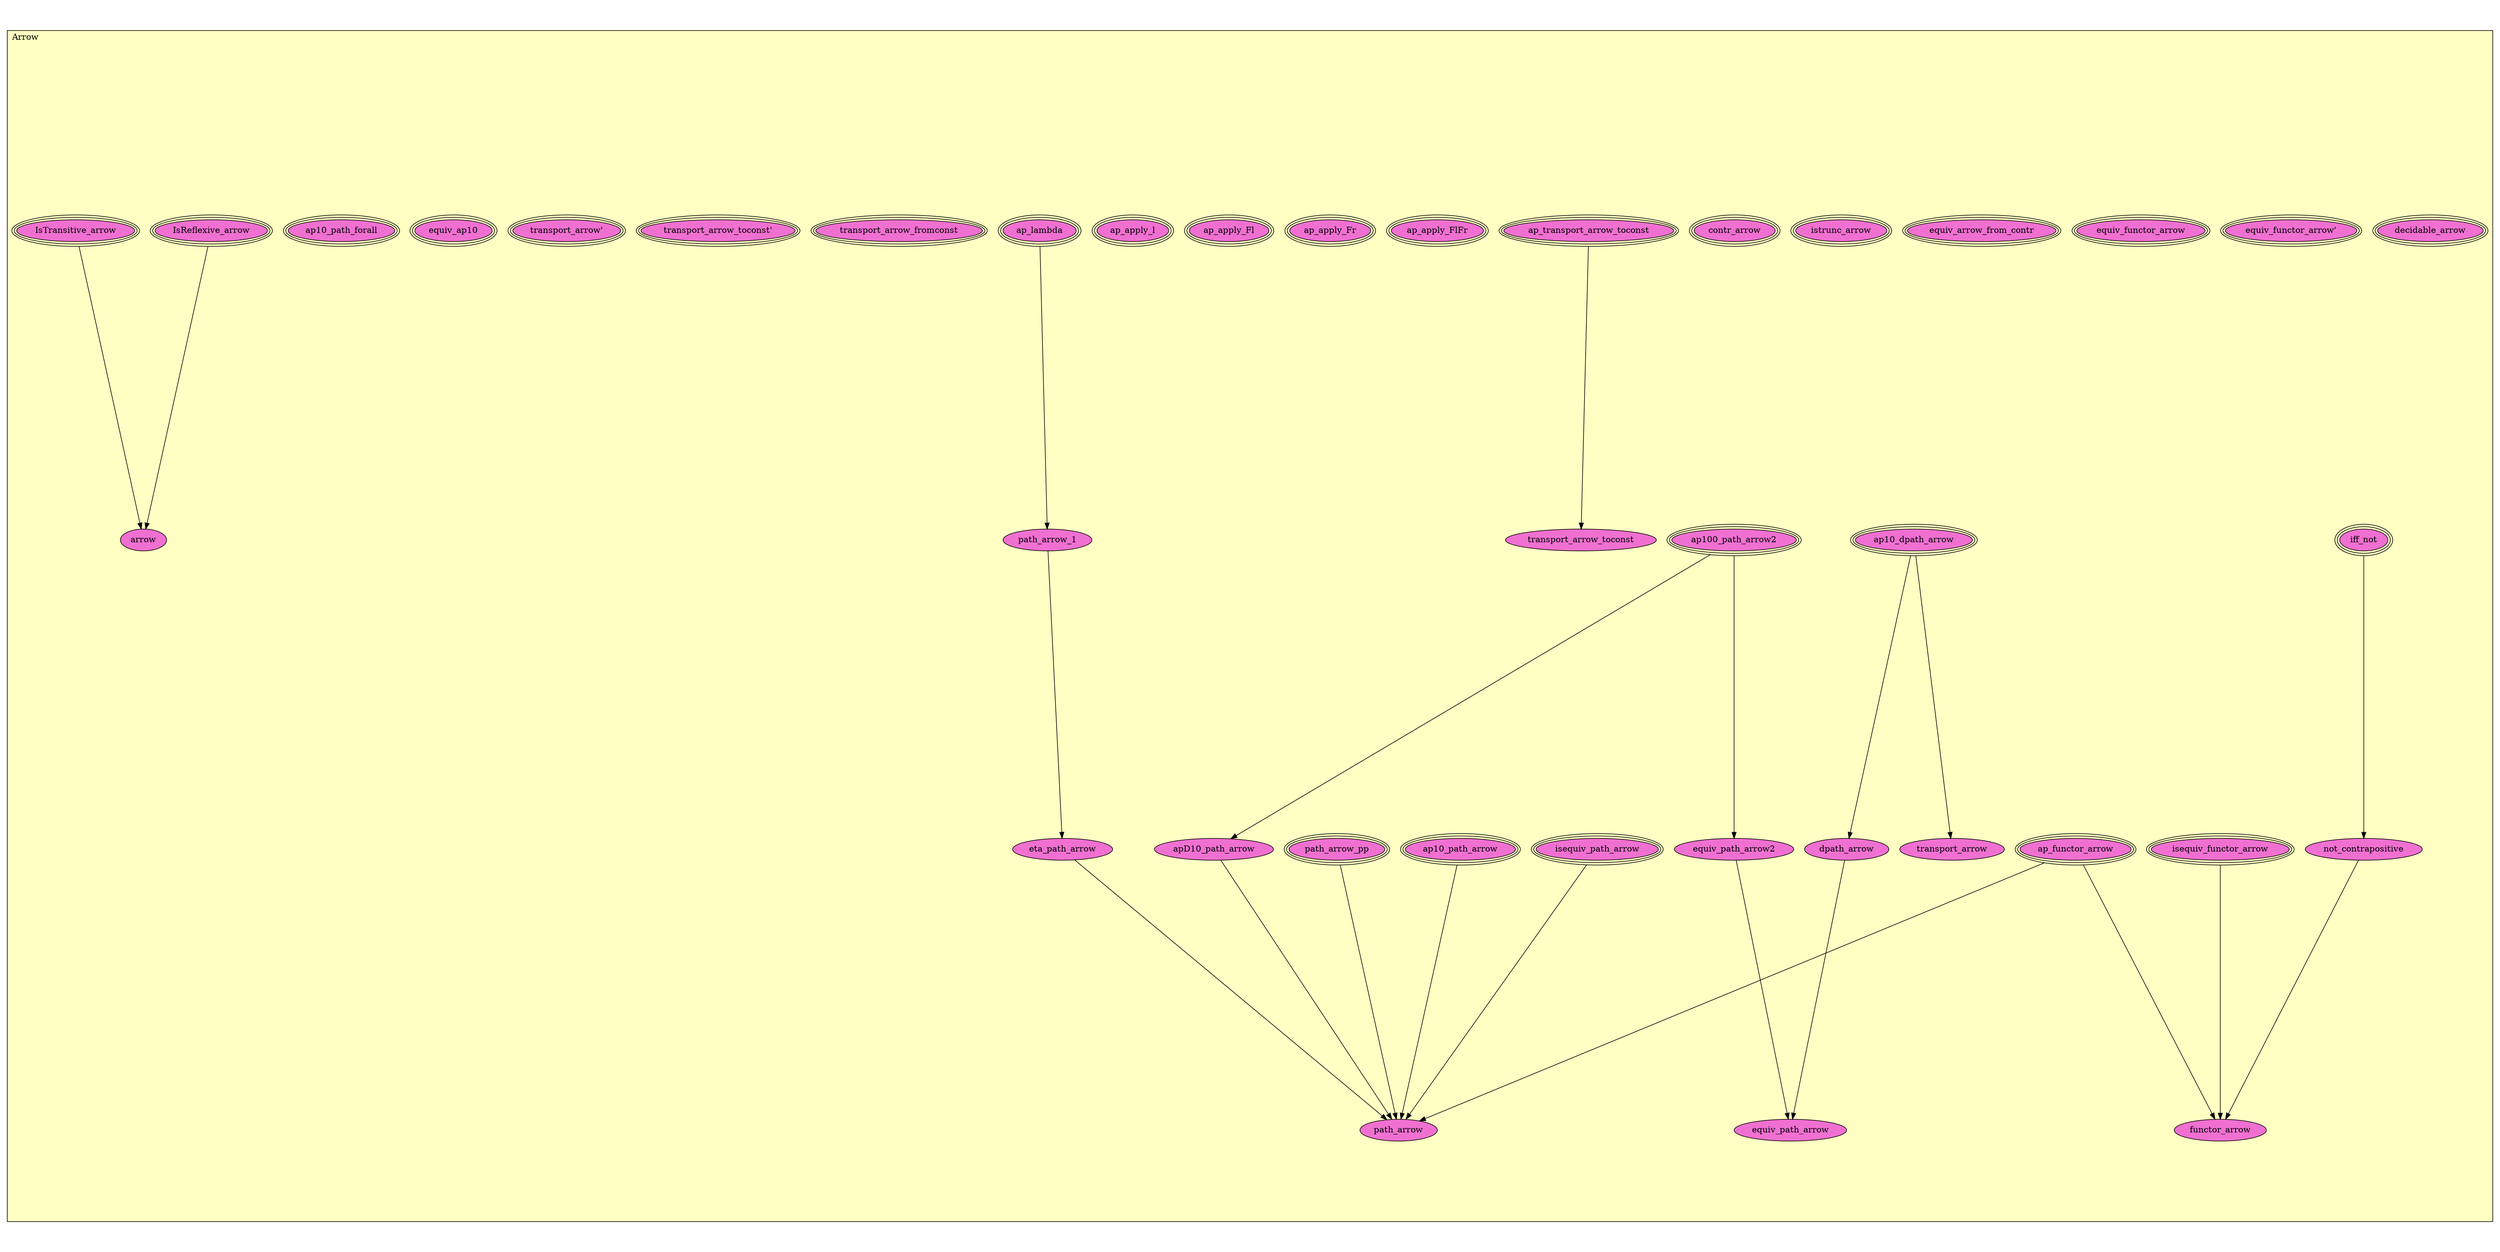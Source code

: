 digraph HoTT_Types_Arrow {
  graph [ratio=0.5]
  node [style=filled]
Arrow_decidable_arrow [label="decidable_arrow", URL=<Arrow.html#decidable_arrow>, peripheries=3, fillcolor="#F070D1"] ;
Arrow_equiv_functor_arrow_ [label="equiv_functor_arrow'", URL=<Arrow.html#equiv_functor_arrow'>, peripheries=3, fillcolor="#F070D1"] ;
Arrow_equiv_functor_arrow [label="equiv_functor_arrow", URL=<Arrow.html#equiv_functor_arrow>, peripheries=3, fillcolor="#F070D1"] ;
Arrow_isequiv_functor_arrow [label="isequiv_functor_arrow", URL=<Arrow.html#isequiv_functor_arrow>, peripheries=3, fillcolor="#F070D1"] ;
Arrow_equiv_arrow_from_contr [label="equiv_arrow_from_contr", URL=<Arrow.html#equiv_arrow_from_contr>, peripheries=3, fillcolor="#F070D1"] ;
Arrow_istrunc_arrow [label="istrunc_arrow", URL=<Arrow.html#istrunc_arrow>, peripheries=3, fillcolor="#F070D1"] ;
Arrow_contr_arrow [label="contr_arrow", URL=<Arrow.html#contr_arrow>, peripheries=3, fillcolor="#F070D1"] ;
Arrow_ap_functor_arrow [label="ap_functor_arrow", URL=<Arrow.html#ap_functor_arrow>, peripheries=3, fillcolor="#F070D1"] ;
Arrow_iff_not [label="iff_not", URL=<Arrow.html#iff_not>, peripheries=3, fillcolor="#F070D1"] ;
Arrow_not_contrapositive [label="not_contrapositive", URL=<Arrow.html#not_contrapositive>, fillcolor="#F070D1"] ;
Arrow_functor_arrow [label="functor_arrow", URL=<Arrow.html#functor_arrow>, fillcolor="#F070D1"] ;
Arrow_ap_lambda [label="ap_lambda", URL=<Arrow.html#ap_lambda>, peripheries=3, fillcolor="#F070D1"] ;
Arrow_ap_apply_FlFr [label="ap_apply_FlFr", URL=<Arrow.html#ap_apply_FlFr>, peripheries=3, fillcolor="#F070D1"] ;
Arrow_ap_apply_Fr [label="ap_apply_Fr", URL=<Arrow.html#ap_apply_Fr>, peripheries=3, fillcolor="#F070D1"] ;
Arrow_ap_apply_Fl [label="ap_apply_Fl", URL=<Arrow.html#ap_apply_Fl>, peripheries=3, fillcolor="#F070D1"] ;
Arrow_ap_apply_l [label="ap_apply_l", URL=<Arrow.html#ap_apply_l>, peripheries=3, fillcolor="#F070D1"] ;
Arrow_ap10_dpath_arrow [label="ap10_dpath_arrow", URL=<Arrow.html#ap10_dpath_arrow>, peripheries=3, fillcolor="#F070D1"] ;
Arrow_dpath_arrow [label="dpath_arrow", URL=<Arrow.html#dpath_arrow>, fillcolor="#F070D1"] ;
Arrow_ap_transport_arrow_toconst [label="ap_transport_arrow_toconst", URL=<Arrow.html#ap_transport_arrow_toconst>, peripheries=3, fillcolor="#F070D1"] ;
Arrow_transport_arrow_fromconst [label="transport_arrow_fromconst", URL=<Arrow.html#transport_arrow_fromconst>, peripheries=3, fillcolor="#F070D1"] ;
Arrow_transport_arrow_toconst_ [label="transport_arrow_toconst'", URL=<Arrow.html#transport_arrow_toconst'>, peripheries=3, fillcolor="#F070D1"] ;
Arrow_transport_arrow_toconst [label="transport_arrow_toconst", URL=<Arrow.html#transport_arrow_toconst>, fillcolor="#F070D1"] ;
Arrow_transport_arrow_ [label="transport_arrow'", URL=<Arrow.html#transport_arrow'>, peripheries=3, fillcolor="#F070D1"] ;
Arrow_transport_arrow [label="transport_arrow", URL=<Arrow.html#transport_arrow>, fillcolor="#F070D1"] ;
Arrow_path_arrow_pp [label="path_arrow_pp", URL=<Arrow.html#path_arrow_pp>, peripheries=3, fillcolor="#F070D1"] ;
Arrow_ap100_path_arrow2 [label="ap100_path_arrow2", URL=<Arrow.html#ap100_path_arrow2>, peripheries=3, fillcolor="#F070D1"] ;
Arrow_equiv_path_arrow2 [label="equiv_path_arrow2", URL=<Arrow.html#equiv_path_arrow2>, fillcolor="#F070D1"] ;
Arrow_equiv_path_arrow [label="equiv_path_arrow", URL=<Arrow.html#equiv_path_arrow>, fillcolor="#F070D1"] ;
Arrow_isequiv_path_arrow [label="isequiv_path_arrow", URL=<Arrow.html#isequiv_path_arrow>, peripheries=3, fillcolor="#F070D1"] ;
Arrow_equiv_ap10 [label="equiv_ap10", URL=<Arrow.html#equiv_ap10>, peripheries=3, fillcolor="#F070D1"] ;
Arrow_path_arrow_1 [label="path_arrow_1", URL=<Arrow.html#path_arrow_1>, fillcolor="#F070D1"] ;
Arrow_eta_path_arrow [label="eta_path_arrow", URL=<Arrow.html#eta_path_arrow>, fillcolor="#F070D1"] ;
Arrow_ap10_path_forall [label="ap10_path_forall", URL=<Arrow.html#ap10_path_forall>, peripheries=3, fillcolor="#F070D1"] ;
Arrow_apD10_path_arrow [label="apD10_path_arrow", URL=<Arrow.html#apD10_path_arrow>, fillcolor="#F070D1"] ;
Arrow_ap10_path_arrow [label="ap10_path_arrow", URL=<Arrow.html#ap10_path_arrow>, peripheries=3, fillcolor="#F070D1"] ;
Arrow_path_arrow [label="path_arrow", URL=<Arrow.html#path_arrow>, fillcolor="#F070D1"] ;
Arrow_IsTransitive_arrow [label="IsTransitive_arrow", URL=<Arrow.html#IsTransitive_arrow>, peripheries=3, fillcolor="#F070D1"] ;
Arrow_IsReflexive_arrow [label="IsReflexive_arrow", URL=<Arrow.html#IsReflexive_arrow>, peripheries=3, fillcolor="#F070D1"] ;
Arrow_arrow [label="arrow", URL=<Arrow.html#arrow>, fillcolor="#F070D1"] ;
  Arrow_isequiv_functor_arrow -> Arrow_functor_arrow [] ;
  Arrow_ap_functor_arrow -> Arrow_functor_arrow [] ;
  Arrow_ap_functor_arrow -> Arrow_path_arrow [] ;
  Arrow_iff_not -> Arrow_not_contrapositive [] ;
  Arrow_not_contrapositive -> Arrow_functor_arrow [] ;
  Arrow_ap_lambda -> Arrow_path_arrow_1 [] ;
  Arrow_ap10_dpath_arrow -> Arrow_dpath_arrow [] ;
  Arrow_ap10_dpath_arrow -> Arrow_transport_arrow [] ;
  Arrow_dpath_arrow -> Arrow_equiv_path_arrow [] ;
  Arrow_ap_transport_arrow_toconst -> Arrow_transport_arrow_toconst [] ;
  Arrow_path_arrow_pp -> Arrow_path_arrow [] ;
  Arrow_ap100_path_arrow2 -> Arrow_equiv_path_arrow2 [] ;
  Arrow_ap100_path_arrow2 -> Arrow_apD10_path_arrow [] ;
  Arrow_equiv_path_arrow2 -> Arrow_equiv_path_arrow [] ;
  Arrow_isequiv_path_arrow -> Arrow_path_arrow [] ;
  Arrow_path_arrow_1 -> Arrow_eta_path_arrow [] ;
  Arrow_eta_path_arrow -> Arrow_path_arrow [] ;
  Arrow_apD10_path_arrow -> Arrow_path_arrow [] ;
  Arrow_ap10_path_arrow -> Arrow_path_arrow [] ;
  Arrow_IsTransitive_arrow -> Arrow_arrow [] ;
  Arrow_IsReflexive_arrow -> Arrow_arrow [] ;
subgraph cluster_Arrow { label="Arrow"; fillcolor="#FFFFC3"; labeljust=l; style=filled 
Arrow_arrow; Arrow_IsReflexive_arrow; Arrow_IsTransitive_arrow; Arrow_path_arrow; Arrow_ap10_path_arrow; Arrow_apD10_path_arrow; Arrow_ap10_path_forall; Arrow_eta_path_arrow; Arrow_path_arrow_1; Arrow_equiv_ap10; Arrow_isequiv_path_arrow; Arrow_equiv_path_arrow; Arrow_equiv_path_arrow2; Arrow_ap100_path_arrow2; Arrow_path_arrow_pp; Arrow_transport_arrow; Arrow_transport_arrow_; Arrow_transport_arrow_toconst; Arrow_transport_arrow_toconst_; Arrow_transport_arrow_fromconst; Arrow_ap_transport_arrow_toconst; Arrow_dpath_arrow; Arrow_ap10_dpath_arrow; Arrow_ap_apply_l; Arrow_ap_apply_Fl; Arrow_ap_apply_Fr; Arrow_ap_apply_FlFr; Arrow_ap_lambda; Arrow_functor_arrow; Arrow_not_contrapositive; Arrow_iff_not; Arrow_ap_functor_arrow; Arrow_contr_arrow; Arrow_istrunc_arrow; Arrow_equiv_arrow_from_contr; Arrow_isequiv_functor_arrow; Arrow_equiv_functor_arrow; Arrow_equiv_functor_arrow_; Arrow_decidable_arrow; };
} /* END */
